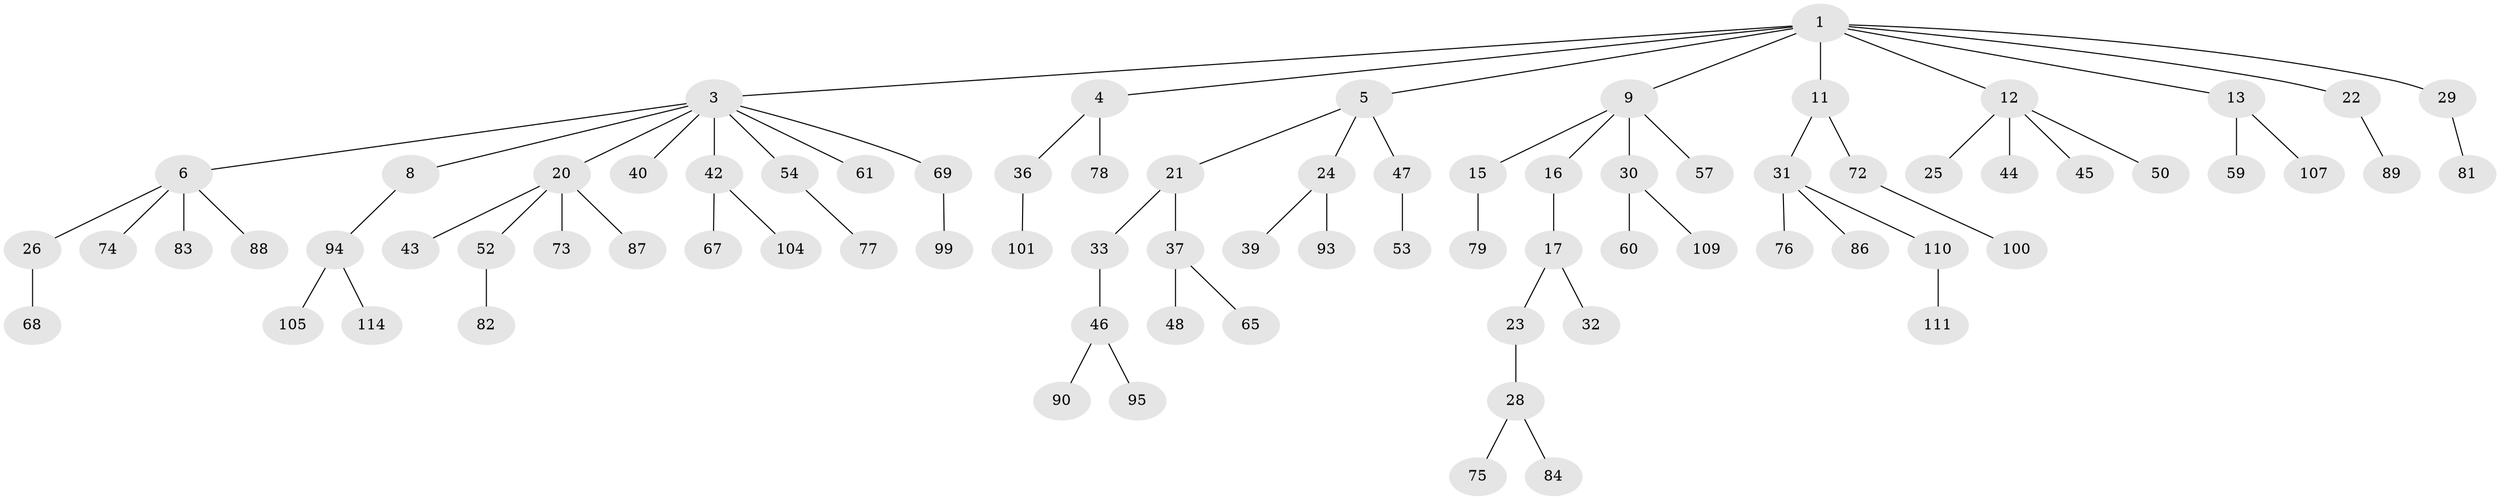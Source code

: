 // Generated by graph-tools (version 1.1) at 2025/24/03/03/25 07:24:07]
// undirected, 79 vertices, 78 edges
graph export_dot {
graph [start="1"]
  node [color=gray90,style=filled];
  1 [super="+2"];
  3 [super="+7"];
  4 [super="+19"];
  5 [super="+10"];
  6 [super="+34"];
  8 [super="+51"];
  9 [super="+14"];
  11 [super="+35"];
  12 [super="+18"];
  13 [super="+41"];
  15 [super="+91"];
  16;
  17 [super="+85"];
  20 [super="+27"];
  21 [super="+58"];
  22;
  23;
  24 [super="+49"];
  25;
  26 [super="+56"];
  28 [super="+55"];
  29 [super="+80"];
  30 [super="+102"];
  31 [super="+38"];
  32;
  33;
  36 [super="+66"];
  37 [super="+64"];
  39 [super="+70"];
  40;
  42 [super="+97"];
  43;
  44;
  45;
  46 [super="+63"];
  47;
  48;
  50;
  52 [super="+62"];
  53 [super="+92"];
  54;
  57;
  59;
  60;
  61 [super="+106"];
  65;
  67 [super="+96"];
  68 [super="+112"];
  69 [super="+71"];
  72;
  73;
  74 [super="+98"];
  75;
  76;
  77;
  78;
  79 [super="+113"];
  81;
  82 [super="+115"];
  83;
  84;
  86 [super="+108"];
  87;
  88 [super="+116"];
  89;
  90;
  93;
  94 [super="+103"];
  95;
  99;
  100;
  101;
  104;
  105;
  107;
  109;
  110;
  111;
  114;
  1 -- 3;
  1 -- 4;
  1 -- 5;
  1 -- 11;
  1 -- 13;
  1 -- 22;
  1 -- 12;
  1 -- 29;
  1 -- 9;
  3 -- 6;
  3 -- 20;
  3 -- 61;
  3 -- 69;
  3 -- 42;
  3 -- 54;
  3 -- 8;
  3 -- 40;
  4 -- 36;
  4 -- 78;
  5 -- 24;
  5 -- 47;
  5 -- 21;
  6 -- 26;
  6 -- 88;
  6 -- 74;
  6 -- 83;
  8 -- 94;
  9 -- 15;
  9 -- 16;
  9 -- 30;
  9 -- 57;
  11 -- 31;
  11 -- 72;
  12 -- 50;
  12 -- 25;
  12 -- 45;
  12 -- 44;
  13 -- 59;
  13 -- 107;
  15 -- 79;
  16 -- 17;
  17 -- 23;
  17 -- 32;
  20 -- 52;
  20 -- 73;
  20 -- 43;
  20 -- 87;
  21 -- 33;
  21 -- 37;
  22 -- 89;
  23 -- 28;
  24 -- 39;
  24 -- 93;
  26 -- 68;
  28 -- 75;
  28 -- 84;
  29 -- 81;
  30 -- 60;
  30 -- 109;
  31 -- 86;
  31 -- 76;
  31 -- 110;
  33 -- 46;
  36 -- 101;
  37 -- 48;
  37 -- 65;
  42 -- 67;
  42 -- 104;
  46 -- 90;
  46 -- 95;
  47 -- 53;
  52 -- 82;
  54 -- 77;
  69 -- 99;
  72 -- 100;
  94 -- 105;
  94 -- 114;
  110 -- 111;
}
